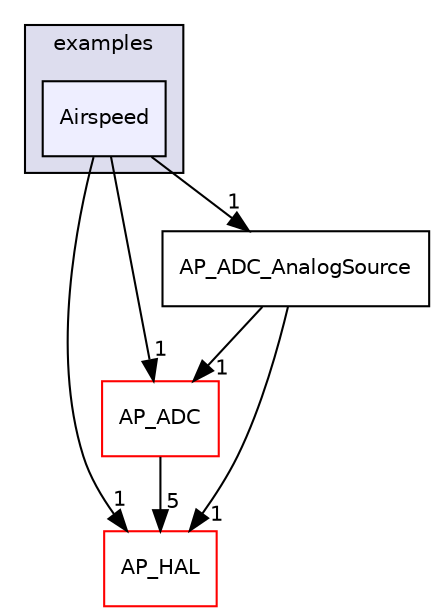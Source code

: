 digraph "libraries/AP_Airspeed/examples/Airspeed" {
  compound=true
  node [ fontsize="10", fontname="Helvetica"];
  edge [ labelfontsize="10", labelfontname="Helvetica"];
  subgraph clusterdir_42e4b097135d2d21026fdabe085c0288 {
    graph [ bgcolor="#ddddee", pencolor="black", label="examples" fontname="Helvetica", fontsize="10", URL="dir_42e4b097135d2d21026fdabe085c0288.html"]
  dir_6f85462fe0b7d25b961401d429f092a2 [shape=box, label="Airspeed", style="filled", fillcolor="#eeeeff", pencolor="black", URL="dir_6f85462fe0b7d25b961401d429f092a2.html"];
  }
  dir_1cbc10423b2512b31103883361e0123b [shape=box label="AP_HAL" fillcolor="white" style="filled" color="red" URL="dir_1cbc10423b2512b31103883361e0123b.html"];
  dir_996e8670f125f81a54035ee10c7e09eb [shape=box label="AP_ADC" fillcolor="white" style="filled" color="red" URL="dir_996e8670f125f81a54035ee10c7e09eb.html"];
  dir_2890775853a43f967b43a1add8667c26 [shape=box label="AP_ADC_AnalogSource" URL="dir_2890775853a43f967b43a1add8667c26.html"];
  dir_6f85462fe0b7d25b961401d429f092a2->dir_1cbc10423b2512b31103883361e0123b [headlabel="1", labeldistance=1.5 headhref="dir_000019_000046.html"];
  dir_6f85462fe0b7d25b961401d429f092a2->dir_996e8670f125f81a54035ee10c7e09eb [headlabel="1", labeldistance=1.5 headhref="dir_000019_000010.html"];
  dir_6f85462fe0b7d25b961401d429f092a2->dir_2890775853a43f967b43a1add8667c26 [headlabel="1", labeldistance=1.5 headhref="dir_000019_000013.html"];
  dir_996e8670f125f81a54035ee10c7e09eb->dir_1cbc10423b2512b31103883361e0123b [headlabel="5", labeldistance=1.5 headhref="dir_000010_000046.html"];
  dir_2890775853a43f967b43a1add8667c26->dir_1cbc10423b2512b31103883361e0123b [headlabel="1", labeldistance=1.5 headhref="dir_000013_000046.html"];
  dir_2890775853a43f967b43a1add8667c26->dir_996e8670f125f81a54035ee10c7e09eb [headlabel="1", labeldistance=1.5 headhref="dir_000013_000010.html"];
}
